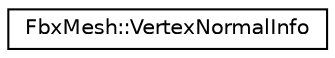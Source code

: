 digraph "クラス階層図"
{
  edge [fontname="Helvetica",fontsize="10",labelfontname="Helvetica",labelfontsize="10"];
  node [fontname="Helvetica",fontsize="10",shape=record];
  rankdir="LR";
  Node0 [label="FbxMesh::VertexNormalInfo",height=0.2,width=0.4,color="black", fillcolor="white", style="filled",URL="$class_fbx_mesh_1_1_vertex_normal_info.html",tooltip="Internal structure used to compute the normals on a mesh "];
}
